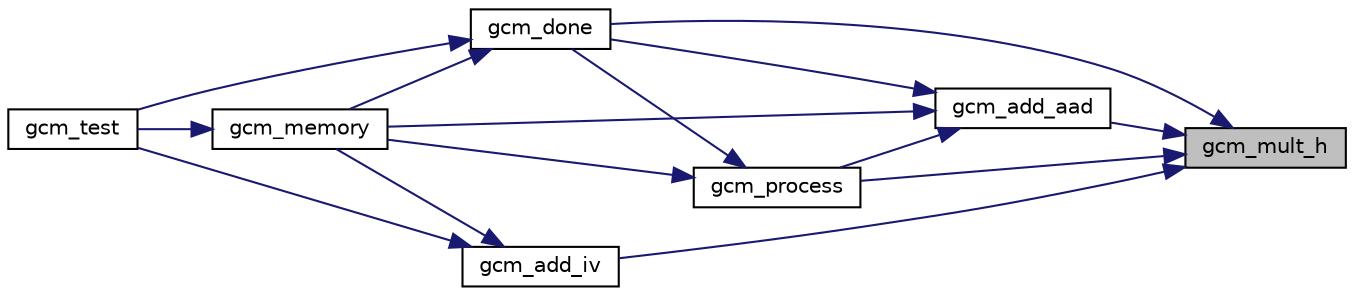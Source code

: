 digraph "gcm_mult_h"
{
 // LATEX_PDF_SIZE
  edge [fontname="Helvetica",fontsize="10",labelfontname="Helvetica",labelfontsize="10"];
  node [fontname="Helvetica",fontsize="10",shape=record];
  rankdir="RL";
  Node5 [label="gcm_mult_h",height=0.2,width=0.4,color="black", fillcolor="grey75", style="filled", fontcolor="black",tooltip="GCM multiply by H."];
  Node5 -> Node6 [dir="back",color="midnightblue",fontsize="10",style="solid",fontname="Helvetica"];
  Node6 [label="gcm_add_aad",height=0.2,width=0.4,color="black", fillcolor="white", style="filled",URL="$gcm__add__aad_8c.html#ab9e6297b575f465e9fac3846f22a2bbd",tooltip="Add AAD to the GCM state."];
  Node6 -> Node7 [dir="back",color="midnightblue",fontsize="10",style="solid",fontname="Helvetica"];
  Node7 [label="gcm_done",height=0.2,width=0.4,color="black", fillcolor="white", style="filled",URL="$gcm__done_8c.html#a802604cf97f0f3103881fc43bdc060f3",tooltip="Terminate a GCM stream."];
  Node7 -> Node8 [dir="back",color="midnightblue",fontsize="10",style="solid",fontname="Helvetica"];
  Node8 [label="gcm_memory",height=0.2,width=0.4,color="black", fillcolor="white", style="filled",URL="$gcm__memory_8c.html#a43d9862e1013606d01bab2c57fef74f5",tooltip="Process an entire GCM packet in one call."];
  Node8 -> Node9 [dir="back",color="midnightblue",fontsize="10",style="solid",fontname="Helvetica"];
  Node9 [label="gcm_test",height=0.2,width=0.4,color="black", fillcolor="white", style="filled",URL="$gcm__test_8c.html#ae36c8eb6c2964df7e386f5f73bded5e7",tooltip="Test the GCM code."];
  Node7 -> Node9 [dir="back",color="midnightblue",fontsize="10",style="solid",fontname="Helvetica"];
  Node6 -> Node8 [dir="back",color="midnightblue",fontsize="10",style="solid",fontname="Helvetica"];
  Node6 -> Node10 [dir="back",color="midnightblue",fontsize="10",style="solid",fontname="Helvetica"];
  Node10 [label="gcm_process",height=0.2,width=0.4,color="black", fillcolor="white", style="filled",URL="$gcm__process_8c.html#a9de6ff96ed00a8296355d52b9a2e1ba0",tooltip="Process plaintext/ciphertext through GCM."];
  Node10 -> Node7 [dir="back",color="midnightblue",fontsize="10",style="solid",fontname="Helvetica"];
  Node10 -> Node8 [dir="back",color="midnightblue",fontsize="10",style="solid",fontname="Helvetica"];
  Node5 -> Node11 [dir="back",color="midnightblue",fontsize="10",style="solid",fontname="Helvetica"];
  Node11 [label="gcm_add_iv",height=0.2,width=0.4,color="black", fillcolor="white", style="filled",URL="$gcm__add__iv_8c.html#a05c018a26305857461c773ce2e458fc5",tooltip="Add IV data to the GCM state."];
  Node11 -> Node8 [dir="back",color="midnightblue",fontsize="10",style="solid",fontname="Helvetica"];
  Node11 -> Node9 [dir="back",color="midnightblue",fontsize="10",style="solid",fontname="Helvetica"];
  Node5 -> Node7 [dir="back",color="midnightblue",fontsize="10",style="solid",fontname="Helvetica"];
  Node5 -> Node10 [dir="back",color="midnightblue",fontsize="10",style="solid",fontname="Helvetica"];
}
